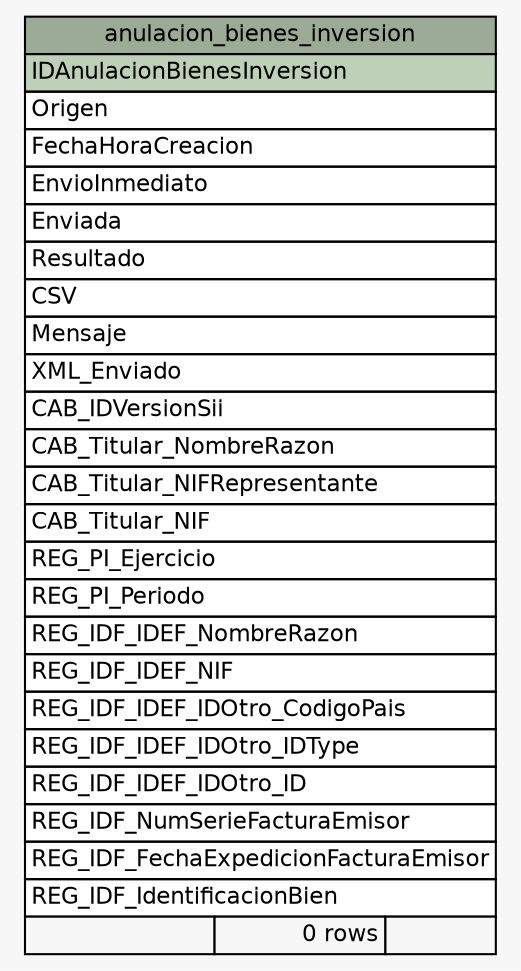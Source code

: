 // dot 2.38.0 on Windows 10 10.0
// SchemaSpy rev 590
digraph "anulacion_bienes_inversion" {
  graph [
    rankdir="RL"
    bgcolor="#f7f7f7"
    nodesep="0.18"
    ranksep="0.46"
    fontname="Helvetica"
    fontsize="11"
  ];
  node [
    fontname="Helvetica"
    fontsize="11"
    shape="plaintext"
  ];
  edge [
    arrowsize="0.8"
  ];
  "anulacion_bienes_inversion" [
    label=<
    <TABLE BORDER="0" CELLBORDER="1" CELLSPACING="0" BGCOLOR="#ffffff">
      <TR><TD COLSPAN="3" BGCOLOR="#9bab96" ALIGN="CENTER">anulacion_bienes_inversion</TD></TR>
      <TR><TD PORT="IDAnulacionBienesInversion" COLSPAN="3" BGCOLOR="#bed1b8" ALIGN="LEFT">IDAnulacionBienesInversion</TD></TR>
      <TR><TD PORT="Origen" COLSPAN="3" ALIGN="LEFT">Origen</TD></TR>
      <TR><TD PORT="FechaHoraCreacion" COLSPAN="3" ALIGN="LEFT">FechaHoraCreacion</TD></TR>
      <TR><TD PORT="EnvioInmediato" COLSPAN="3" ALIGN="LEFT">EnvioInmediato</TD></TR>
      <TR><TD PORT="Enviada" COLSPAN="3" ALIGN="LEFT">Enviada</TD></TR>
      <TR><TD PORT="Resultado" COLSPAN="3" ALIGN="LEFT">Resultado</TD></TR>
      <TR><TD PORT="CSV" COLSPAN="3" ALIGN="LEFT">CSV</TD></TR>
      <TR><TD PORT="Mensaje" COLSPAN="3" ALIGN="LEFT">Mensaje</TD></TR>
      <TR><TD PORT="XML_Enviado" COLSPAN="3" ALIGN="LEFT">XML_Enviado</TD></TR>
      <TR><TD PORT="CAB_IDVersionSii" COLSPAN="3" ALIGN="LEFT">CAB_IDVersionSii</TD></TR>
      <TR><TD PORT="CAB_Titular_NombreRazon" COLSPAN="3" ALIGN="LEFT">CAB_Titular_NombreRazon</TD></TR>
      <TR><TD PORT="CAB_Titular_NIFRepresentante" COLSPAN="3" ALIGN="LEFT">CAB_Titular_NIFRepresentante</TD></TR>
      <TR><TD PORT="CAB_Titular_NIF" COLSPAN="3" ALIGN="LEFT">CAB_Titular_NIF</TD></TR>
      <TR><TD PORT="REG_PI_Ejercicio" COLSPAN="3" ALIGN="LEFT">REG_PI_Ejercicio</TD></TR>
      <TR><TD PORT="REG_PI_Periodo" COLSPAN="3" ALIGN="LEFT">REG_PI_Periodo</TD></TR>
      <TR><TD PORT="REG_IDF_IDEF_NombreRazon" COLSPAN="3" ALIGN="LEFT">REG_IDF_IDEF_NombreRazon</TD></TR>
      <TR><TD PORT="REG_IDF_IDEF_NIF" COLSPAN="3" ALIGN="LEFT">REG_IDF_IDEF_NIF</TD></TR>
      <TR><TD PORT="REG_IDF_IDEF_IDOtro_CodigoPais" COLSPAN="3" ALIGN="LEFT">REG_IDF_IDEF_IDOtro_CodigoPais</TD></TR>
      <TR><TD PORT="REG_IDF_IDEF_IDOtro_IDType" COLSPAN="3" ALIGN="LEFT">REG_IDF_IDEF_IDOtro_IDType</TD></TR>
      <TR><TD PORT="REG_IDF_IDEF_IDOtro_ID" COLSPAN="3" ALIGN="LEFT">REG_IDF_IDEF_IDOtro_ID</TD></TR>
      <TR><TD PORT="REG_IDF_NumSerieFacturaEmisor" COLSPAN="3" ALIGN="LEFT">REG_IDF_NumSerieFacturaEmisor</TD></TR>
      <TR><TD PORT="REG_IDF_FechaExpedicionFacturaEmisor" COLSPAN="3" ALIGN="LEFT">REG_IDF_FechaExpedicionFacturaEmisor</TD></TR>
      <TR><TD PORT="REG_IDF_IdentificacionBien" COLSPAN="3" ALIGN="LEFT">REG_IDF_IdentificacionBien</TD></TR>
      <TR><TD ALIGN="LEFT" BGCOLOR="#f7f7f7">  </TD><TD ALIGN="RIGHT" BGCOLOR="#f7f7f7">0 rows</TD><TD ALIGN="RIGHT" BGCOLOR="#f7f7f7">  </TD></TR>
    </TABLE>>
    URL="tables/anulacion_bienes_inversion.html"
    tooltip="anulacion_bienes_inversion"
  ];
}
